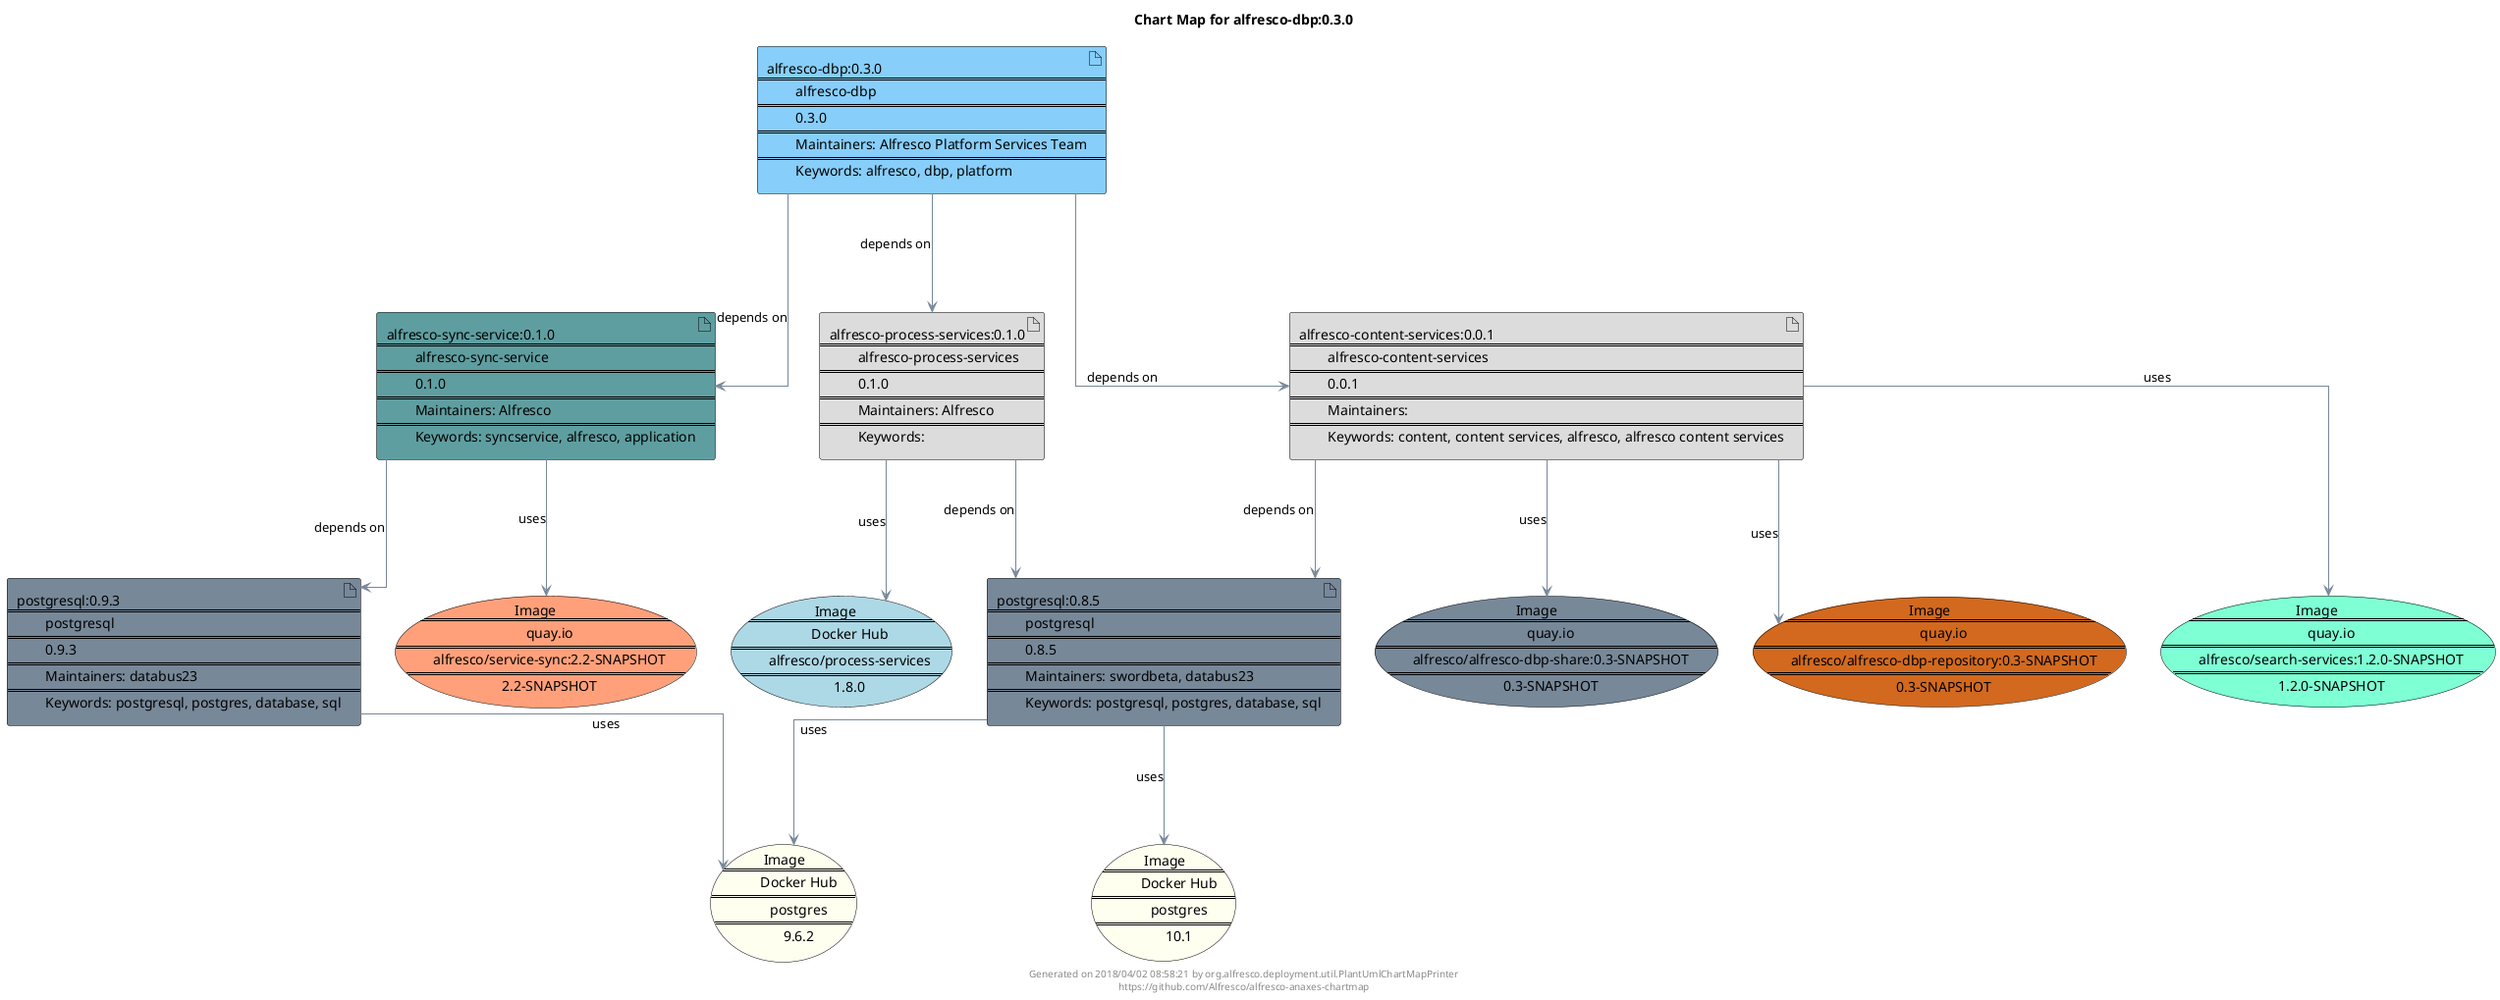 @startuml
skinparam linetype ortho
skinparam backgroundColor white
skinparam usecaseBorderColor black
skinparam usecaseArrowColor LightSlateGray
skinparam artifactBorderColor black
skinparam artifactArrowColor LightSlateGray
title Chart Map for alfresco-dbp:0.3.0
'There are 6 referenced Helm Charts
artifact "alfresco-process-services:0.1.0\n====\n\talfresco-process-services\n====\n\t0.1.0\n====\n\tMaintainers: Alfresco\n====\n\tKeywords: " as alfresco_process_services_0_1_0 #Gainsboro
artifact "postgresql:0.9.3\n====\n\tpostgresql\n====\n\t0.9.3\n====\n\tMaintainers: databus23\n====\n\tKeywords: postgresql, postgres, database, sql" as postgresql_0_9_3 #LightSlateGray
artifact "alfresco-dbp:0.3.0\n====\n\talfresco-dbp\n====\n\t0.3.0\n====\n\tMaintainers: Alfresco Platform Services Team\n====\n\tKeywords: alfresco, dbp, platform" as alfresco_dbp_0_3_0 #LightSkyBlue
artifact "alfresco-sync-service:0.1.0\n====\n\talfresco-sync-service\n====\n\t0.1.0\n====\n\tMaintainers: Alfresco\n====\n\tKeywords: syncservice, alfresco, application" as alfresco_sync_service_0_1_0 #CadetBlue
artifact "alfresco-content-services:0.0.1\n====\n\talfresco-content-services\n====\n\t0.0.1\n====\n\tMaintainers: \n====\n\tKeywords: content, content services, alfresco, alfresco content services" as alfresco_content_services_0_0_1 #Gainsboro
artifact "postgresql:0.8.5\n====\n\tpostgresql\n====\n\t0.8.5\n====\n\tMaintainers: swordbeta, databus23\n====\n\tKeywords: postgresql, postgres, database, sql" as postgresql_0_8_5 #LightSlateGray
'There are 7 referenced Images
usecase "Image\n====\n\tquay.io\n====\n\talfresco/alfresco-dbp-share:0.3-SNAPSHOT\n====\n\t0.3-SNAPSHOT" as quay_io_alfresco_alfresco_dbp_share_0_3_SNAPSHOT #LightSlateGray
usecase "Image\n====\n\tDocker Hub\n====\n\tpostgres\n====\n\t9.6.2" as postgres_9_6_2 #Ivory
usecase "Image\n====\n\tDocker Hub\n====\n\tpostgres\n====\n\t10.1" as postgres_10_1 #Ivory
usecase "Image\n====\n\tquay.io\n====\n\talfresco/alfresco-dbp-repository:0.3-SNAPSHOT\n====\n\t0.3-SNAPSHOT" as quay_io_alfresco_alfresco_dbp_repository_0_3_SNAPSHOT #Chocolate
usecase "Image\n====\n\tquay.io\n====\n\talfresco/search-services:1.2.0-SNAPSHOT\n====\n\t1.2.0-SNAPSHOT" as quay_io_alfresco_search_services_1_2_0_SNAPSHOT #Aquamarine
usecase "Image\n====\n\tDocker Hub\n====\n\talfresco/process-services\n====\n\t1.8.0" as alfresco_process_services_1_8_0 #LightBlue
usecase "Image\n====\n\tquay.io\n====\n\talfresco/service-sync:2.2-SNAPSHOT\n====\n\t2.2-SNAPSHOT" as quay_io_alfresco_service_sync_2_2_SNAPSHOT #LightSalmon
alfresco_dbp_0_3_0--->alfresco_content_services_0_0_1:depends on
alfresco_content_services_0_0_1--->postgresql_0_8_5:depends on
alfresco_dbp_0_3_0--->alfresco_process_services_0_1_0:depends on
alfresco_process_services_0_1_0--->postgresql_0_8_5:depends on
alfresco_dbp_0_3_0--->alfresco_sync_service_0_1_0:depends on
alfresco_sync_service_0_1_0--->postgresql_0_9_3:depends on
alfresco_process_services_0_1_0--->alfresco_process_services_1_8_0:uses
postgresql_0_9_3--->postgres_9_6_2:uses
alfresco_sync_service_0_1_0--->quay_io_alfresco_service_sync_2_2_SNAPSHOT:uses
alfresco_content_services_0_0_1--->quay_io_alfresco_alfresco_dbp_repository_0_3_SNAPSHOT:uses
alfresco_content_services_0_0_1--->quay_io_alfresco_alfresco_dbp_share_0_3_SNAPSHOT:uses
alfresco_content_services_0_0_1--->quay_io_alfresco_search_services_1_2_0_SNAPSHOT:uses
postgresql_0_8_5--->postgres_10_1:uses
postgresql_0_8_5--->postgres_9_6_2:uses
center footer Generated on 2018/04/02 08:58:21 by org.alfresco.deployment.util.PlantUmlChartMapPrinter\nhttps://github.com/Alfresco/alfresco-anaxes-chartmap
@enduml
